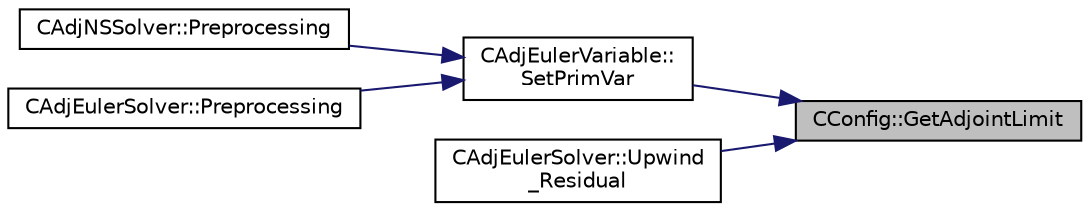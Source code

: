 digraph "CConfig::GetAdjointLimit"
{
 // LATEX_PDF_SIZE
  edge [fontname="Helvetica",fontsize="10",labelfontname="Helvetica",labelfontsize="10"];
  node [fontname="Helvetica",fontsize="10",shape=record];
  rankdir="RL";
  Node1 [label="CConfig::GetAdjointLimit",height=0.2,width=0.4,color="black", fillcolor="grey75", style="filled", fontcolor="black",tooltip="Get the limit value for the adjoint variables."];
  Node1 -> Node2 [dir="back",color="midnightblue",fontsize="10",style="solid",fontname="Helvetica"];
  Node2 [label="CAdjEulerVariable::\lSetPrimVar",height=0.2,width=0.4,color="black", fillcolor="white", style="filled",URL="$classCAdjEulerVariable.html#a08d1474748d5ddf53d62c1dde9f23ac8",tooltip="Set all the primitive variables for compressible flows."];
  Node2 -> Node3 [dir="back",color="midnightblue",fontsize="10",style="solid",fontname="Helvetica"];
  Node3 [label="CAdjNSSolver::Preprocessing",height=0.2,width=0.4,color="black", fillcolor="white", style="filled",URL="$classCAdjNSSolver.html#a0669f6fb8ef7cd7800d151d4aff7d3f6",tooltip="Restart residual and compute gradients."];
  Node2 -> Node4 [dir="back",color="midnightblue",fontsize="10",style="solid",fontname="Helvetica"];
  Node4 [label="CAdjEulerSolver::Preprocessing",height=0.2,width=0.4,color="black", fillcolor="white", style="filled",URL="$classCAdjEulerSolver.html#a64baf8c7af6006bdc4ad0919f7c2507a",tooltip="Initialize the residual vectors."];
  Node1 -> Node5 [dir="back",color="midnightblue",fontsize="10",style="solid",fontname="Helvetica"];
  Node5 [label="CAdjEulerSolver::Upwind\l_Residual",height=0.2,width=0.4,color="black", fillcolor="white", style="filled",URL="$classCAdjEulerSolver.html#a27f05ad7c19b238efda73a2866c4b9b7",tooltip="Compute the spatial integration using a upwind scheme."];
}
